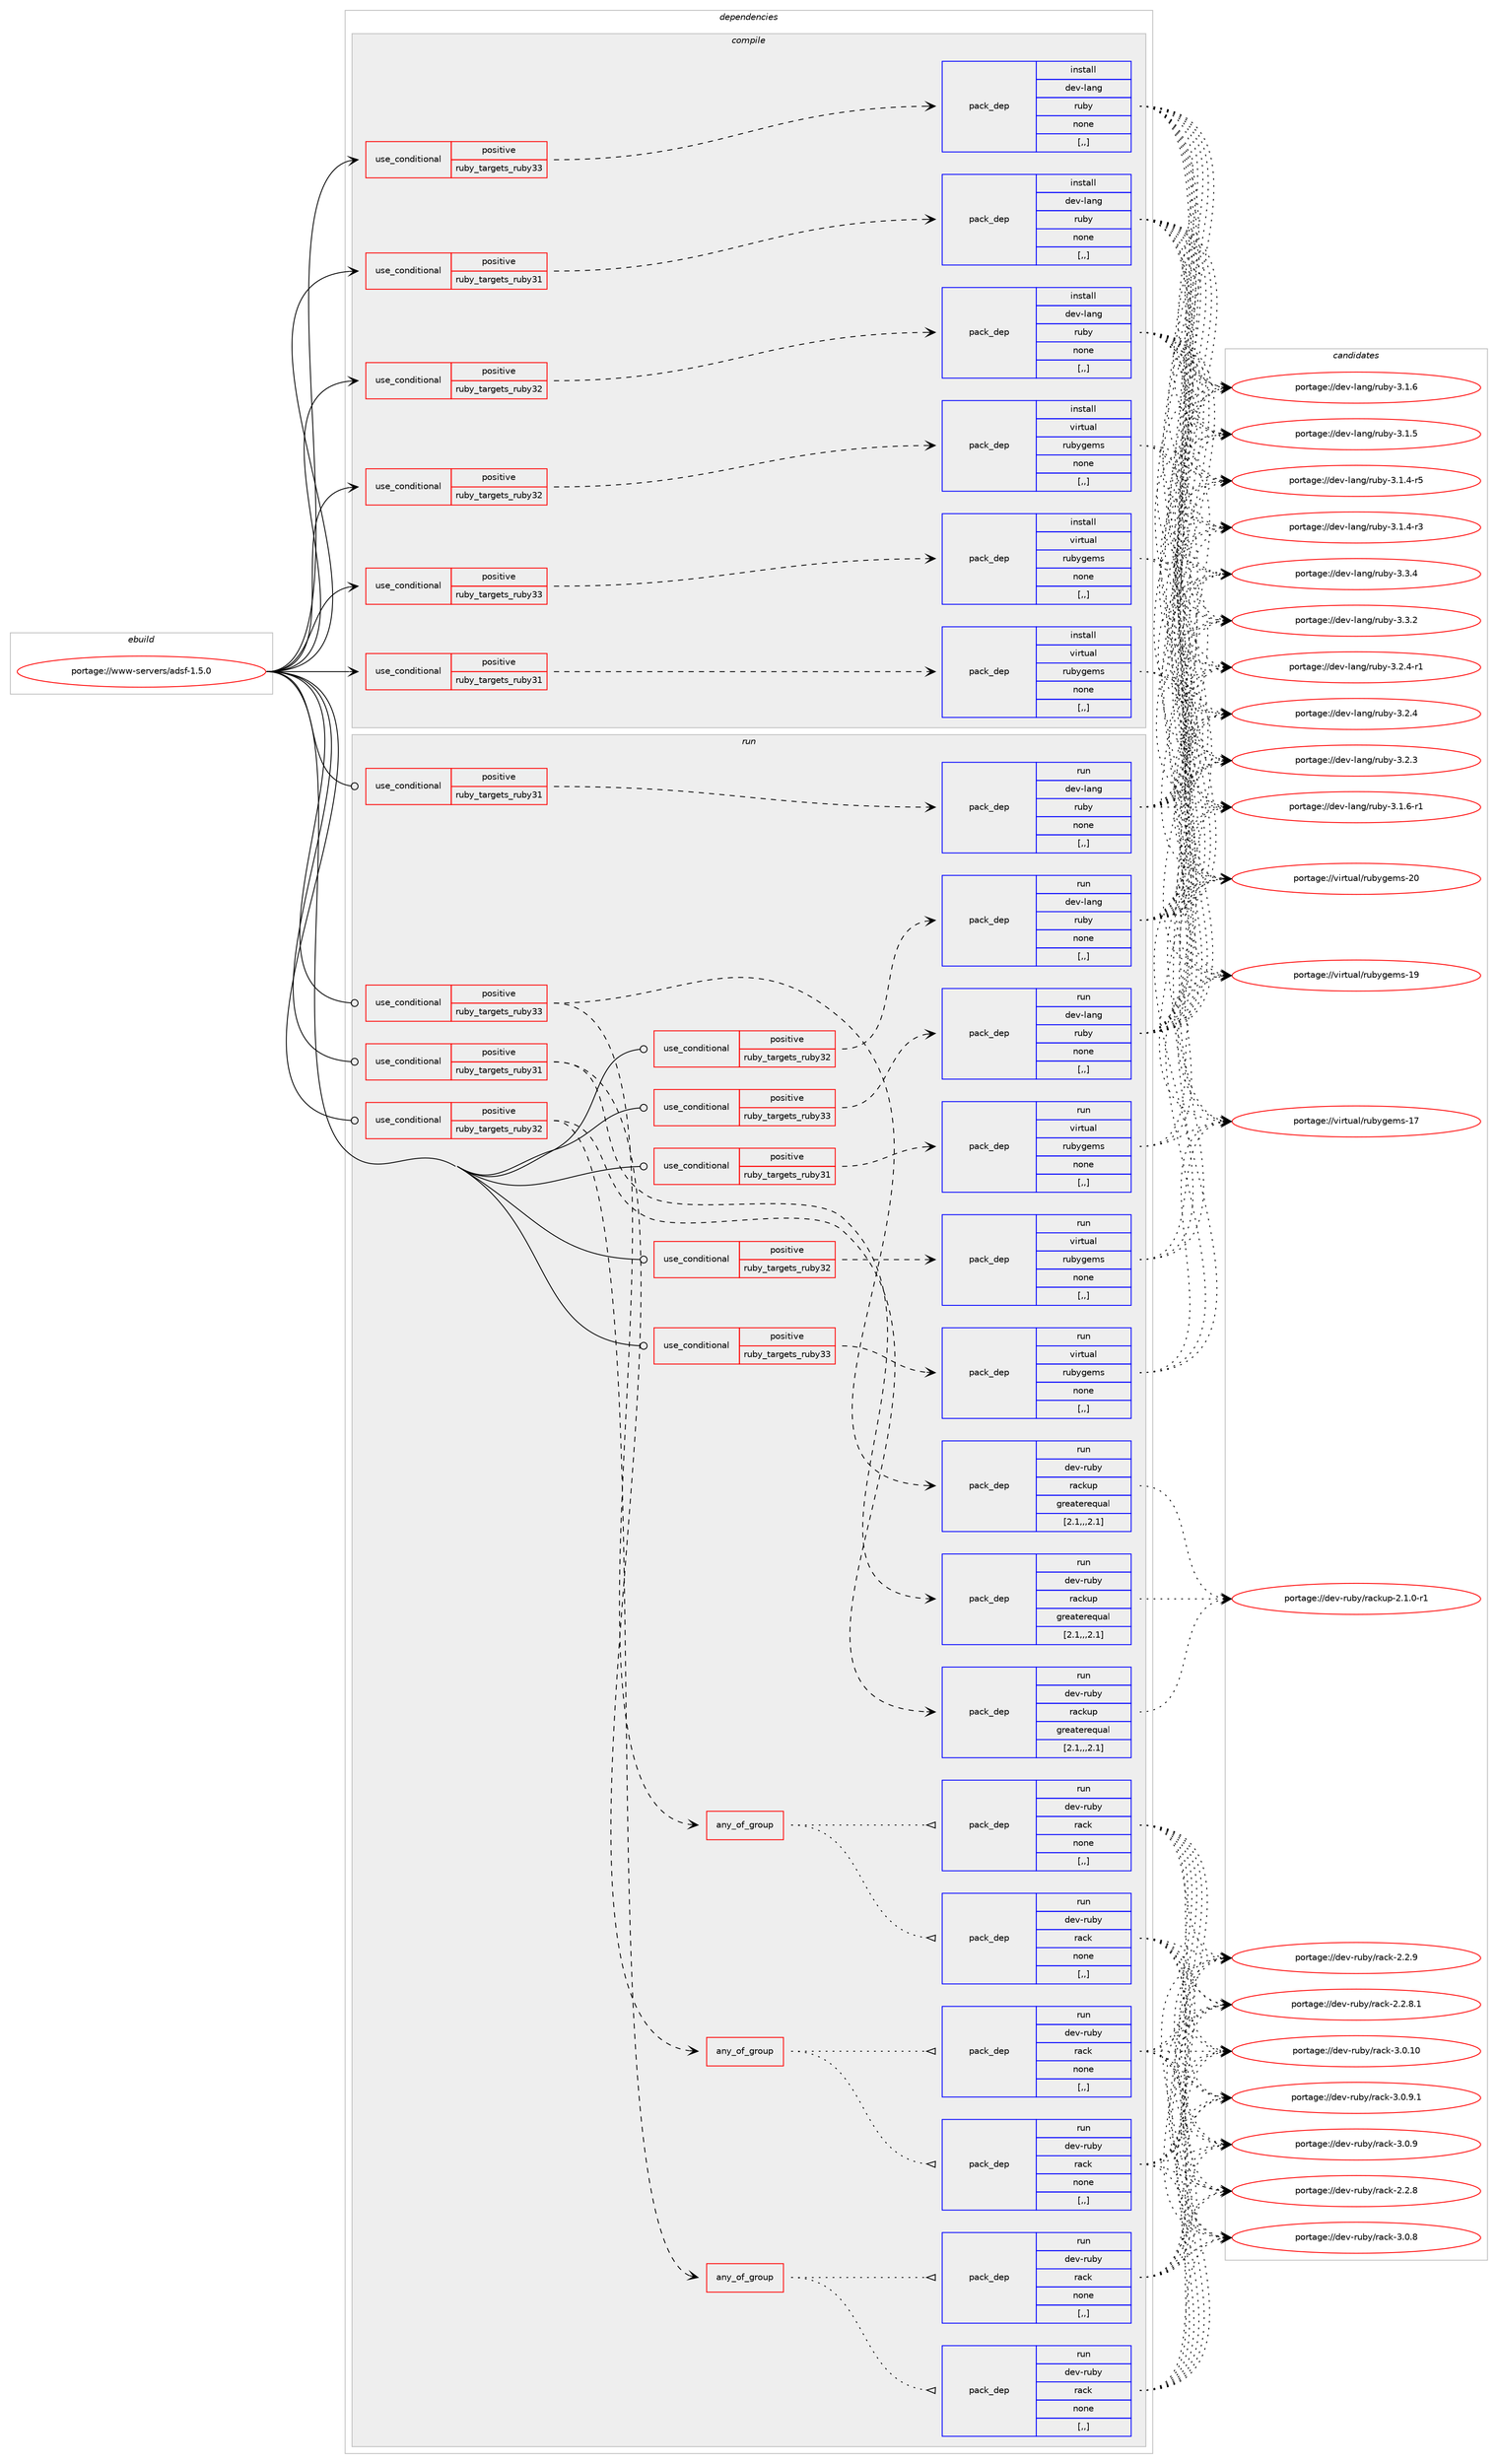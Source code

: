 digraph prolog {

# *************
# Graph options
# *************

newrank=true;
concentrate=true;
compound=true;
graph [rankdir=LR,fontname=Helvetica,fontsize=10,ranksep=1.5];#, ranksep=2.5, nodesep=0.2];
edge  [arrowhead=vee];
node  [fontname=Helvetica,fontsize=10];

# **********
# The ebuild
# **********

subgraph cluster_leftcol {
color=gray;
label=<<i>ebuild</i>>;
id [label="portage://www-servers/adsf-1.5.0", color=red, width=4, href="../www-servers/adsf-1.5.0.svg"];
}

# ****************
# The dependencies
# ****************

subgraph cluster_midcol {
color=gray;
label=<<i>dependencies</i>>;
subgraph cluster_compile {
fillcolor="#eeeeee";
style=filled;
label=<<i>compile</i>>;
subgraph cond119677 {
dependency449873 [label=<<TABLE BORDER="0" CELLBORDER="1" CELLSPACING="0" CELLPADDING="4"><TR><TD ROWSPAN="3" CELLPADDING="10">use_conditional</TD></TR><TR><TD>positive</TD></TR><TR><TD>ruby_targets_ruby31</TD></TR></TABLE>>, shape=none, color=red];
subgraph pack326844 {
dependency449874 [label=<<TABLE BORDER="0" CELLBORDER="1" CELLSPACING="0" CELLPADDING="4" WIDTH="220"><TR><TD ROWSPAN="6" CELLPADDING="30">pack_dep</TD></TR><TR><TD WIDTH="110">install</TD></TR><TR><TD>dev-lang</TD></TR><TR><TD>ruby</TD></TR><TR><TD>none</TD></TR><TR><TD>[,,]</TD></TR></TABLE>>, shape=none, color=blue];
}
dependency449873:e -> dependency449874:w [weight=20,style="dashed",arrowhead="vee"];
}
id:e -> dependency449873:w [weight=20,style="solid",arrowhead="vee"];
subgraph cond119678 {
dependency449875 [label=<<TABLE BORDER="0" CELLBORDER="1" CELLSPACING="0" CELLPADDING="4"><TR><TD ROWSPAN="3" CELLPADDING="10">use_conditional</TD></TR><TR><TD>positive</TD></TR><TR><TD>ruby_targets_ruby31</TD></TR></TABLE>>, shape=none, color=red];
subgraph pack326845 {
dependency449876 [label=<<TABLE BORDER="0" CELLBORDER="1" CELLSPACING="0" CELLPADDING="4" WIDTH="220"><TR><TD ROWSPAN="6" CELLPADDING="30">pack_dep</TD></TR><TR><TD WIDTH="110">install</TD></TR><TR><TD>virtual</TD></TR><TR><TD>rubygems</TD></TR><TR><TD>none</TD></TR><TR><TD>[,,]</TD></TR></TABLE>>, shape=none, color=blue];
}
dependency449875:e -> dependency449876:w [weight=20,style="dashed",arrowhead="vee"];
}
id:e -> dependency449875:w [weight=20,style="solid",arrowhead="vee"];
subgraph cond119679 {
dependency449877 [label=<<TABLE BORDER="0" CELLBORDER="1" CELLSPACING="0" CELLPADDING="4"><TR><TD ROWSPAN="3" CELLPADDING="10">use_conditional</TD></TR><TR><TD>positive</TD></TR><TR><TD>ruby_targets_ruby32</TD></TR></TABLE>>, shape=none, color=red];
subgraph pack326846 {
dependency449878 [label=<<TABLE BORDER="0" CELLBORDER="1" CELLSPACING="0" CELLPADDING="4" WIDTH="220"><TR><TD ROWSPAN="6" CELLPADDING="30">pack_dep</TD></TR><TR><TD WIDTH="110">install</TD></TR><TR><TD>dev-lang</TD></TR><TR><TD>ruby</TD></TR><TR><TD>none</TD></TR><TR><TD>[,,]</TD></TR></TABLE>>, shape=none, color=blue];
}
dependency449877:e -> dependency449878:w [weight=20,style="dashed",arrowhead="vee"];
}
id:e -> dependency449877:w [weight=20,style="solid",arrowhead="vee"];
subgraph cond119680 {
dependency449879 [label=<<TABLE BORDER="0" CELLBORDER="1" CELLSPACING="0" CELLPADDING="4"><TR><TD ROWSPAN="3" CELLPADDING="10">use_conditional</TD></TR><TR><TD>positive</TD></TR><TR><TD>ruby_targets_ruby32</TD></TR></TABLE>>, shape=none, color=red];
subgraph pack326847 {
dependency449880 [label=<<TABLE BORDER="0" CELLBORDER="1" CELLSPACING="0" CELLPADDING="4" WIDTH="220"><TR><TD ROWSPAN="6" CELLPADDING="30">pack_dep</TD></TR><TR><TD WIDTH="110">install</TD></TR><TR><TD>virtual</TD></TR><TR><TD>rubygems</TD></TR><TR><TD>none</TD></TR><TR><TD>[,,]</TD></TR></TABLE>>, shape=none, color=blue];
}
dependency449879:e -> dependency449880:w [weight=20,style="dashed",arrowhead="vee"];
}
id:e -> dependency449879:w [weight=20,style="solid",arrowhead="vee"];
subgraph cond119681 {
dependency449881 [label=<<TABLE BORDER="0" CELLBORDER="1" CELLSPACING="0" CELLPADDING="4"><TR><TD ROWSPAN="3" CELLPADDING="10">use_conditional</TD></TR><TR><TD>positive</TD></TR><TR><TD>ruby_targets_ruby33</TD></TR></TABLE>>, shape=none, color=red];
subgraph pack326848 {
dependency449882 [label=<<TABLE BORDER="0" CELLBORDER="1" CELLSPACING="0" CELLPADDING="4" WIDTH="220"><TR><TD ROWSPAN="6" CELLPADDING="30">pack_dep</TD></TR><TR><TD WIDTH="110">install</TD></TR><TR><TD>dev-lang</TD></TR><TR><TD>ruby</TD></TR><TR><TD>none</TD></TR><TR><TD>[,,]</TD></TR></TABLE>>, shape=none, color=blue];
}
dependency449881:e -> dependency449882:w [weight=20,style="dashed",arrowhead="vee"];
}
id:e -> dependency449881:w [weight=20,style="solid",arrowhead="vee"];
subgraph cond119682 {
dependency449883 [label=<<TABLE BORDER="0" CELLBORDER="1" CELLSPACING="0" CELLPADDING="4"><TR><TD ROWSPAN="3" CELLPADDING="10">use_conditional</TD></TR><TR><TD>positive</TD></TR><TR><TD>ruby_targets_ruby33</TD></TR></TABLE>>, shape=none, color=red];
subgraph pack326849 {
dependency449884 [label=<<TABLE BORDER="0" CELLBORDER="1" CELLSPACING="0" CELLPADDING="4" WIDTH="220"><TR><TD ROWSPAN="6" CELLPADDING="30">pack_dep</TD></TR><TR><TD WIDTH="110">install</TD></TR><TR><TD>virtual</TD></TR><TR><TD>rubygems</TD></TR><TR><TD>none</TD></TR><TR><TD>[,,]</TD></TR></TABLE>>, shape=none, color=blue];
}
dependency449883:e -> dependency449884:w [weight=20,style="dashed",arrowhead="vee"];
}
id:e -> dependency449883:w [weight=20,style="solid",arrowhead="vee"];
}
subgraph cluster_compileandrun {
fillcolor="#eeeeee";
style=filled;
label=<<i>compile and run</i>>;
}
subgraph cluster_run {
fillcolor="#eeeeee";
style=filled;
label=<<i>run</i>>;
subgraph cond119683 {
dependency449885 [label=<<TABLE BORDER="0" CELLBORDER="1" CELLSPACING="0" CELLPADDING="4"><TR><TD ROWSPAN="3" CELLPADDING="10">use_conditional</TD></TR><TR><TD>positive</TD></TR><TR><TD>ruby_targets_ruby31</TD></TR></TABLE>>, shape=none, color=red];
subgraph any3112 {
dependency449886 [label=<<TABLE BORDER="0" CELLBORDER="1" CELLSPACING="0" CELLPADDING="4"><TR><TD CELLPADDING="10">any_of_group</TD></TR></TABLE>>, shape=none, color=red];subgraph pack326850 {
dependency449887 [label=<<TABLE BORDER="0" CELLBORDER="1" CELLSPACING="0" CELLPADDING="4" WIDTH="220"><TR><TD ROWSPAN="6" CELLPADDING="30">pack_dep</TD></TR><TR><TD WIDTH="110">run</TD></TR><TR><TD>dev-ruby</TD></TR><TR><TD>rack</TD></TR><TR><TD>none</TD></TR><TR><TD>[,,]</TD></TR></TABLE>>, shape=none, color=blue];
}
dependency449886:e -> dependency449887:w [weight=20,style="dotted",arrowhead="oinv"];
subgraph pack326851 {
dependency449888 [label=<<TABLE BORDER="0" CELLBORDER="1" CELLSPACING="0" CELLPADDING="4" WIDTH="220"><TR><TD ROWSPAN="6" CELLPADDING="30">pack_dep</TD></TR><TR><TD WIDTH="110">run</TD></TR><TR><TD>dev-ruby</TD></TR><TR><TD>rack</TD></TR><TR><TD>none</TD></TR><TR><TD>[,,]</TD></TR></TABLE>>, shape=none, color=blue];
}
dependency449886:e -> dependency449888:w [weight=20,style="dotted",arrowhead="oinv"];
}
dependency449885:e -> dependency449886:w [weight=20,style="dashed",arrowhead="vee"];
subgraph pack326852 {
dependency449889 [label=<<TABLE BORDER="0" CELLBORDER="1" CELLSPACING="0" CELLPADDING="4" WIDTH="220"><TR><TD ROWSPAN="6" CELLPADDING="30">pack_dep</TD></TR><TR><TD WIDTH="110">run</TD></TR><TR><TD>dev-ruby</TD></TR><TR><TD>rackup</TD></TR><TR><TD>greaterequal</TD></TR><TR><TD>[2.1,,,2.1]</TD></TR></TABLE>>, shape=none, color=blue];
}
dependency449885:e -> dependency449889:w [weight=20,style="dashed",arrowhead="vee"];
}
id:e -> dependency449885:w [weight=20,style="solid",arrowhead="odot"];
subgraph cond119684 {
dependency449890 [label=<<TABLE BORDER="0" CELLBORDER="1" CELLSPACING="0" CELLPADDING="4"><TR><TD ROWSPAN="3" CELLPADDING="10">use_conditional</TD></TR><TR><TD>positive</TD></TR><TR><TD>ruby_targets_ruby31</TD></TR></TABLE>>, shape=none, color=red];
subgraph pack326853 {
dependency449891 [label=<<TABLE BORDER="0" CELLBORDER="1" CELLSPACING="0" CELLPADDING="4" WIDTH="220"><TR><TD ROWSPAN="6" CELLPADDING="30">pack_dep</TD></TR><TR><TD WIDTH="110">run</TD></TR><TR><TD>dev-lang</TD></TR><TR><TD>ruby</TD></TR><TR><TD>none</TD></TR><TR><TD>[,,]</TD></TR></TABLE>>, shape=none, color=blue];
}
dependency449890:e -> dependency449891:w [weight=20,style="dashed",arrowhead="vee"];
}
id:e -> dependency449890:w [weight=20,style="solid",arrowhead="odot"];
subgraph cond119685 {
dependency449892 [label=<<TABLE BORDER="0" CELLBORDER="1" CELLSPACING="0" CELLPADDING="4"><TR><TD ROWSPAN="3" CELLPADDING="10">use_conditional</TD></TR><TR><TD>positive</TD></TR><TR><TD>ruby_targets_ruby31</TD></TR></TABLE>>, shape=none, color=red];
subgraph pack326854 {
dependency449893 [label=<<TABLE BORDER="0" CELLBORDER="1" CELLSPACING="0" CELLPADDING="4" WIDTH="220"><TR><TD ROWSPAN="6" CELLPADDING="30">pack_dep</TD></TR><TR><TD WIDTH="110">run</TD></TR><TR><TD>virtual</TD></TR><TR><TD>rubygems</TD></TR><TR><TD>none</TD></TR><TR><TD>[,,]</TD></TR></TABLE>>, shape=none, color=blue];
}
dependency449892:e -> dependency449893:w [weight=20,style="dashed",arrowhead="vee"];
}
id:e -> dependency449892:w [weight=20,style="solid",arrowhead="odot"];
subgraph cond119686 {
dependency449894 [label=<<TABLE BORDER="0" CELLBORDER="1" CELLSPACING="0" CELLPADDING="4"><TR><TD ROWSPAN="3" CELLPADDING="10">use_conditional</TD></TR><TR><TD>positive</TD></TR><TR><TD>ruby_targets_ruby32</TD></TR></TABLE>>, shape=none, color=red];
subgraph any3113 {
dependency449895 [label=<<TABLE BORDER="0" CELLBORDER="1" CELLSPACING="0" CELLPADDING="4"><TR><TD CELLPADDING="10">any_of_group</TD></TR></TABLE>>, shape=none, color=red];subgraph pack326855 {
dependency449896 [label=<<TABLE BORDER="0" CELLBORDER="1" CELLSPACING="0" CELLPADDING="4" WIDTH="220"><TR><TD ROWSPAN="6" CELLPADDING="30">pack_dep</TD></TR><TR><TD WIDTH="110">run</TD></TR><TR><TD>dev-ruby</TD></TR><TR><TD>rack</TD></TR><TR><TD>none</TD></TR><TR><TD>[,,]</TD></TR></TABLE>>, shape=none, color=blue];
}
dependency449895:e -> dependency449896:w [weight=20,style="dotted",arrowhead="oinv"];
subgraph pack326856 {
dependency449897 [label=<<TABLE BORDER="0" CELLBORDER="1" CELLSPACING="0" CELLPADDING="4" WIDTH="220"><TR><TD ROWSPAN="6" CELLPADDING="30">pack_dep</TD></TR><TR><TD WIDTH="110">run</TD></TR><TR><TD>dev-ruby</TD></TR><TR><TD>rack</TD></TR><TR><TD>none</TD></TR><TR><TD>[,,]</TD></TR></TABLE>>, shape=none, color=blue];
}
dependency449895:e -> dependency449897:w [weight=20,style="dotted",arrowhead="oinv"];
}
dependency449894:e -> dependency449895:w [weight=20,style="dashed",arrowhead="vee"];
subgraph pack326857 {
dependency449898 [label=<<TABLE BORDER="0" CELLBORDER="1" CELLSPACING="0" CELLPADDING="4" WIDTH="220"><TR><TD ROWSPAN="6" CELLPADDING="30">pack_dep</TD></TR><TR><TD WIDTH="110">run</TD></TR><TR><TD>dev-ruby</TD></TR><TR><TD>rackup</TD></TR><TR><TD>greaterequal</TD></TR><TR><TD>[2.1,,,2.1]</TD></TR></TABLE>>, shape=none, color=blue];
}
dependency449894:e -> dependency449898:w [weight=20,style="dashed",arrowhead="vee"];
}
id:e -> dependency449894:w [weight=20,style="solid",arrowhead="odot"];
subgraph cond119687 {
dependency449899 [label=<<TABLE BORDER="0" CELLBORDER="1" CELLSPACING="0" CELLPADDING="4"><TR><TD ROWSPAN="3" CELLPADDING="10">use_conditional</TD></TR><TR><TD>positive</TD></TR><TR><TD>ruby_targets_ruby32</TD></TR></TABLE>>, shape=none, color=red];
subgraph pack326858 {
dependency449900 [label=<<TABLE BORDER="0" CELLBORDER="1" CELLSPACING="0" CELLPADDING="4" WIDTH="220"><TR><TD ROWSPAN="6" CELLPADDING="30">pack_dep</TD></TR><TR><TD WIDTH="110">run</TD></TR><TR><TD>dev-lang</TD></TR><TR><TD>ruby</TD></TR><TR><TD>none</TD></TR><TR><TD>[,,]</TD></TR></TABLE>>, shape=none, color=blue];
}
dependency449899:e -> dependency449900:w [weight=20,style="dashed",arrowhead="vee"];
}
id:e -> dependency449899:w [weight=20,style="solid",arrowhead="odot"];
subgraph cond119688 {
dependency449901 [label=<<TABLE BORDER="0" CELLBORDER="1" CELLSPACING="0" CELLPADDING="4"><TR><TD ROWSPAN="3" CELLPADDING="10">use_conditional</TD></TR><TR><TD>positive</TD></TR><TR><TD>ruby_targets_ruby32</TD></TR></TABLE>>, shape=none, color=red];
subgraph pack326859 {
dependency449902 [label=<<TABLE BORDER="0" CELLBORDER="1" CELLSPACING="0" CELLPADDING="4" WIDTH="220"><TR><TD ROWSPAN="6" CELLPADDING="30">pack_dep</TD></TR><TR><TD WIDTH="110">run</TD></TR><TR><TD>virtual</TD></TR><TR><TD>rubygems</TD></TR><TR><TD>none</TD></TR><TR><TD>[,,]</TD></TR></TABLE>>, shape=none, color=blue];
}
dependency449901:e -> dependency449902:w [weight=20,style="dashed",arrowhead="vee"];
}
id:e -> dependency449901:w [weight=20,style="solid",arrowhead="odot"];
subgraph cond119689 {
dependency449903 [label=<<TABLE BORDER="0" CELLBORDER="1" CELLSPACING="0" CELLPADDING="4"><TR><TD ROWSPAN="3" CELLPADDING="10">use_conditional</TD></TR><TR><TD>positive</TD></TR><TR><TD>ruby_targets_ruby33</TD></TR></TABLE>>, shape=none, color=red];
subgraph any3114 {
dependency449904 [label=<<TABLE BORDER="0" CELLBORDER="1" CELLSPACING="0" CELLPADDING="4"><TR><TD CELLPADDING="10">any_of_group</TD></TR></TABLE>>, shape=none, color=red];subgraph pack326860 {
dependency449905 [label=<<TABLE BORDER="0" CELLBORDER="1" CELLSPACING="0" CELLPADDING="4" WIDTH="220"><TR><TD ROWSPAN="6" CELLPADDING="30">pack_dep</TD></TR><TR><TD WIDTH="110">run</TD></TR><TR><TD>dev-ruby</TD></TR><TR><TD>rack</TD></TR><TR><TD>none</TD></TR><TR><TD>[,,]</TD></TR></TABLE>>, shape=none, color=blue];
}
dependency449904:e -> dependency449905:w [weight=20,style="dotted",arrowhead="oinv"];
subgraph pack326861 {
dependency449906 [label=<<TABLE BORDER="0" CELLBORDER="1" CELLSPACING="0" CELLPADDING="4" WIDTH="220"><TR><TD ROWSPAN="6" CELLPADDING="30">pack_dep</TD></TR><TR><TD WIDTH="110">run</TD></TR><TR><TD>dev-ruby</TD></TR><TR><TD>rack</TD></TR><TR><TD>none</TD></TR><TR><TD>[,,]</TD></TR></TABLE>>, shape=none, color=blue];
}
dependency449904:e -> dependency449906:w [weight=20,style="dotted",arrowhead="oinv"];
}
dependency449903:e -> dependency449904:w [weight=20,style="dashed",arrowhead="vee"];
subgraph pack326862 {
dependency449907 [label=<<TABLE BORDER="0" CELLBORDER="1" CELLSPACING="0" CELLPADDING="4" WIDTH="220"><TR><TD ROWSPAN="6" CELLPADDING="30">pack_dep</TD></TR><TR><TD WIDTH="110">run</TD></TR><TR><TD>dev-ruby</TD></TR><TR><TD>rackup</TD></TR><TR><TD>greaterequal</TD></TR><TR><TD>[2.1,,,2.1]</TD></TR></TABLE>>, shape=none, color=blue];
}
dependency449903:e -> dependency449907:w [weight=20,style="dashed",arrowhead="vee"];
}
id:e -> dependency449903:w [weight=20,style="solid",arrowhead="odot"];
subgraph cond119690 {
dependency449908 [label=<<TABLE BORDER="0" CELLBORDER="1" CELLSPACING="0" CELLPADDING="4"><TR><TD ROWSPAN="3" CELLPADDING="10">use_conditional</TD></TR><TR><TD>positive</TD></TR><TR><TD>ruby_targets_ruby33</TD></TR></TABLE>>, shape=none, color=red];
subgraph pack326863 {
dependency449909 [label=<<TABLE BORDER="0" CELLBORDER="1" CELLSPACING="0" CELLPADDING="4" WIDTH="220"><TR><TD ROWSPAN="6" CELLPADDING="30">pack_dep</TD></TR><TR><TD WIDTH="110">run</TD></TR><TR><TD>dev-lang</TD></TR><TR><TD>ruby</TD></TR><TR><TD>none</TD></TR><TR><TD>[,,]</TD></TR></TABLE>>, shape=none, color=blue];
}
dependency449908:e -> dependency449909:w [weight=20,style="dashed",arrowhead="vee"];
}
id:e -> dependency449908:w [weight=20,style="solid",arrowhead="odot"];
subgraph cond119691 {
dependency449910 [label=<<TABLE BORDER="0" CELLBORDER="1" CELLSPACING="0" CELLPADDING="4"><TR><TD ROWSPAN="3" CELLPADDING="10">use_conditional</TD></TR><TR><TD>positive</TD></TR><TR><TD>ruby_targets_ruby33</TD></TR></TABLE>>, shape=none, color=red];
subgraph pack326864 {
dependency449911 [label=<<TABLE BORDER="0" CELLBORDER="1" CELLSPACING="0" CELLPADDING="4" WIDTH="220"><TR><TD ROWSPAN="6" CELLPADDING="30">pack_dep</TD></TR><TR><TD WIDTH="110">run</TD></TR><TR><TD>virtual</TD></TR><TR><TD>rubygems</TD></TR><TR><TD>none</TD></TR><TR><TD>[,,]</TD></TR></TABLE>>, shape=none, color=blue];
}
dependency449910:e -> dependency449911:w [weight=20,style="dashed",arrowhead="vee"];
}
id:e -> dependency449910:w [weight=20,style="solid",arrowhead="odot"];
}
}

# **************
# The candidates
# **************

subgraph cluster_choices {
rank=same;
color=gray;
label=<<i>candidates</i>>;

subgraph choice326844 {
color=black;
nodesep=1;
choice10010111845108971101034711411798121455146514652 [label="portage://dev-lang/ruby-3.3.4", color=red, width=4,href="../dev-lang/ruby-3.3.4.svg"];
choice10010111845108971101034711411798121455146514650 [label="portage://dev-lang/ruby-3.3.2", color=red, width=4,href="../dev-lang/ruby-3.3.2.svg"];
choice100101118451089711010347114117981214551465046524511449 [label="portage://dev-lang/ruby-3.2.4-r1", color=red, width=4,href="../dev-lang/ruby-3.2.4-r1.svg"];
choice10010111845108971101034711411798121455146504652 [label="portage://dev-lang/ruby-3.2.4", color=red, width=4,href="../dev-lang/ruby-3.2.4.svg"];
choice10010111845108971101034711411798121455146504651 [label="portage://dev-lang/ruby-3.2.3", color=red, width=4,href="../dev-lang/ruby-3.2.3.svg"];
choice100101118451089711010347114117981214551464946544511449 [label="portage://dev-lang/ruby-3.1.6-r1", color=red, width=4,href="../dev-lang/ruby-3.1.6-r1.svg"];
choice10010111845108971101034711411798121455146494654 [label="portage://dev-lang/ruby-3.1.6", color=red, width=4,href="../dev-lang/ruby-3.1.6.svg"];
choice10010111845108971101034711411798121455146494653 [label="portage://dev-lang/ruby-3.1.5", color=red, width=4,href="../dev-lang/ruby-3.1.5.svg"];
choice100101118451089711010347114117981214551464946524511453 [label="portage://dev-lang/ruby-3.1.4-r5", color=red, width=4,href="../dev-lang/ruby-3.1.4-r5.svg"];
choice100101118451089711010347114117981214551464946524511451 [label="portage://dev-lang/ruby-3.1.4-r3", color=red, width=4,href="../dev-lang/ruby-3.1.4-r3.svg"];
dependency449874:e -> choice10010111845108971101034711411798121455146514652:w [style=dotted,weight="100"];
dependency449874:e -> choice10010111845108971101034711411798121455146514650:w [style=dotted,weight="100"];
dependency449874:e -> choice100101118451089711010347114117981214551465046524511449:w [style=dotted,weight="100"];
dependency449874:e -> choice10010111845108971101034711411798121455146504652:w [style=dotted,weight="100"];
dependency449874:e -> choice10010111845108971101034711411798121455146504651:w [style=dotted,weight="100"];
dependency449874:e -> choice100101118451089711010347114117981214551464946544511449:w [style=dotted,weight="100"];
dependency449874:e -> choice10010111845108971101034711411798121455146494654:w [style=dotted,weight="100"];
dependency449874:e -> choice10010111845108971101034711411798121455146494653:w [style=dotted,weight="100"];
dependency449874:e -> choice100101118451089711010347114117981214551464946524511453:w [style=dotted,weight="100"];
dependency449874:e -> choice100101118451089711010347114117981214551464946524511451:w [style=dotted,weight="100"];
}
subgraph choice326845 {
color=black;
nodesep=1;
choice118105114116117971084711411798121103101109115455048 [label="portage://virtual/rubygems-20", color=red, width=4,href="../virtual/rubygems-20.svg"];
choice118105114116117971084711411798121103101109115454957 [label="portage://virtual/rubygems-19", color=red, width=4,href="../virtual/rubygems-19.svg"];
choice118105114116117971084711411798121103101109115454955 [label="portage://virtual/rubygems-17", color=red, width=4,href="../virtual/rubygems-17.svg"];
dependency449876:e -> choice118105114116117971084711411798121103101109115455048:w [style=dotted,weight="100"];
dependency449876:e -> choice118105114116117971084711411798121103101109115454957:w [style=dotted,weight="100"];
dependency449876:e -> choice118105114116117971084711411798121103101109115454955:w [style=dotted,weight="100"];
}
subgraph choice326846 {
color=black;
nodesep=1;
choice10010111845108971101034711411798121455146514652 [label="portage://dev-lang/ruby-3.3.4", color=red, width=4,href="../dev-lang/ruby-3.3.4.svg"];
choice10010111845108971101034711411798121455146514650 [label="portage://dev-lang/ruby-3.3.2", color=red, width=4,href="../dev-lang/ruby-3.3.2.svg"];
choice100101118451089711010347114117981214551465046524511449 [label="portage://dev-lang/ruby-3.2.4-r1", color=red, width=4,href="../dev-lang/ruby-3.2.4-r1.svg"];
choice10010111845108971101034711411798121455146504652 [label="portage://dev-lang/ruby-3.2.4", color=red, width=4,href="../dev-lang/ruby-3.2.4.svg"];
choice10010111845108971101034711411798121455146504651 [label="portage://dev-lang/ruby-3.2.3", color=red, width=4,href="../dev-lang/ruby-3.2.3.svg"];
choice100101118451089711010347114117981214551464946544511449 [label="portage://dev-lang/ruby-3.1.6-r1", color=red, width=4,href="../dev-lang/ruby-3.1.6-r1.svg"];
choice10010111845108971101034711411798121455146494654 [label="portage://dev-lang/ruby-3.1.6", color=red, width=4,href="../dev-lang/ruby-3.1.6.svg"];
choice10010111845108971101034711411798121455146494653 [label="portage://dev-lang/ruby-3.1.5", color=red, width=4,href="../dev-lang/ruby-3.1.5.svg"];
choice100101118451089711010347114117981214551464946524511453 [label="portage://dev-lang/ruby-3.1.4-r5", color=red, width=4,href="../dev-lang/ruby-3.1.4-r5.svg"];
choice100101118451089711010347114117981214551464946524511451 [label="portage://dev-lang/ruby-3.1.4-r3", color=red, width=4,href="../dev-lang/ruby-3.1.4-r3.svg"];
dependency449878:e -> choice10010111845108971101034711411798121455146514652:w [style=dotted,weight="100"];
dependency449878:e -> choice10010111845108971101034711411798121455146514650:w [style=dotted,weight="100"];
dependency449878:e -> choice100101118451089711010347114117981214551465046524511449:w [style=dotted,weight="100"];
dependency449878:e -> choice10010111845108971101034711411798121455146504652:w [style=dotted,weight="100"];
dependency449878:e -> choice10010111845108971101034711411798121455146504651:w [style=dotted,weight="100"];
dependency449878:e -> choice100101118451089711010347114117981214551464946544511449:w [style=dotted,weight="100"];
dependency449878:e -> choice10010111845108971101034711411798121455146494654:w [style=dotted,weight="100"];
dependency449878:e -> choice10010111845108971101034711411798121455146494653:w [style=dotted,weight="100"];
dependency449878:e -> choice100101118451089711010347114117981214551464946524511453:w [style=dotted,weight="100"];
dependency449878:e -> choice100101118451089711010347114117981214551464946524511451:w [style=dotted,weight="100"];
}
subgraph choice326847 {
color=black;
nodesep=1;
choice118105114116117971084711411798121103101109115455048 [label="portage://virtual/rubygems-20", color=red, width=4,href="../virtual/rubygems-20.svg"];
choice118105114116117971084711411798121103101109115454957 [label="portage://virtual/rubygems-19", color=red, width=4,href="../virtual/rubygems-19.svg"];
choice118105114116117971084711411798121103101109115454955 [label="portage://virtual/rubygems-17", color=red, width=4,href="../virtual/rubygems-17.svg"];
dependency449880:e -> choice118105114116117971084711411798121103101109115455048:w [style=dotted,weight="100"];
dependency449880:e -> choice118105114116117971084711411798121103101109115454957:w [style=dotted,weight="100"];
dependency449880:e -> choice118105114116117971084711411798121103101109115454955:w [style=dotted,weight="100"];
}
subgraph choice326848 {
color=black;
nodesep=1;
choice10010111845108971101034711411798121455146514652 [label="portage://dev-lang/ruby-3.3.4", color=red, width=4,href="../dev-lang/ruby-3.3.4.svg"];
choice10010111845108971101034711411798121455146514650 [label="portage://dev-lang/ruby-3.3.2", color=red, width=4,href="../dev-lang/ruby-3.3.2.svg"];
choice100101118451089711010347114117981214551465046524511449 [label="portage://dev-lang/ruby-3.2.4-r1", color=red, width=4,href="../dev-lang/ruby-3.2.4-r1.svg"];
choice10010111845108971101034711411798121455146504652 [label="portage://dev-lang/ruby-3.2.4", color=red, width=4,href="../dev-lang/ruby-3.2.4.svg"];
choice10010111845108971101034711411798121455146504651 [label="portage://dev-lang/ruby-3.2.3", color=red, width=4,href="../dev-lang/ruby-3.2.3.svg"];
choice100101118451089711010347114117981214551464946544511449 [label="portage://dev-lang/ruby-3.1.6-r1", color=red, width=4,href="../dev-lang/ruby-3.1.6-r1.svg"];
choice10010111845108971101034711411798121455146494654 [label="portage://dev-lang/ruby-3.1.6", color=red, width=4,href="../dev-lang/ruby-3.1.6.svg"];
choice10010111845108971101034711411798121455146494653 [label="portage://dev-lang/ruby-3.1.5", color=red, width=4,href="../dev-lang/ruby-3.1.5.svg"];
choice100101118451089711010347114117981214551464946524511453 [label="portage://dev-lang/ruby-3.1.4-r5", color=red, width=4,href="../dev-lang/ruby-3.1.4-r5.svg"];
choice100101118451089711010347114117981214551464946524511451 [label="portage://dev-lang/ruby-3.1.4-r3", color=red, width=4,href="../dev-lang/ruby-3.1.4-r3.svg"];
dependency449882:e -> choice10010111845108971101034711411798121455146514652:w [style=dotted,weight="100"];
dependency449882:e -> choice10010111845108971101034711411798121455146514650:w [style=dotted,weight="100"];
dependency449882:e -> choice100101118451089711010347114117981214551465046524511449:w [style=dotted,weight="100"];
dependency449882:e -> choice10010111845108971101034711411798121455146504652:w [style=dotted,weight="100"];
dependency449882:e -> choice10010111845108971101034711411798121455146504651:w [style=dotted,weight="100"];
dependency449882:e -> choice100101118451089711010347114117981214551464946544511449:w [style=dotted,weight="100"];
dependency449882:e -> choice10010111845108971101034711411798121455146494654:w [style=dotted,weight="100"];
dependency449882:e -> choice10010111845108971101034711411798121455146494653:w [style=dotted,weight="100"];
dependency449882:e -> choice100101118451089711010347114117981214551464946524511453:w [style=dotted,weight="100"];
dependency449882:e -> choice100101118451089711010347114117981214551464946524511451:w [style=dotted,weight="100"];
}
subgraph choice326849 {
color=black;
nodesep=1;
choice118105114116117971084711411798121103101109115455048 [label="portage://virtual/rubygems-20", color=red, width=4,href="../virtual/rubygems-20.svg"];
choice118105114116117971084711411798121103101109115454957 [label="portage://virtual/rubygems-19", color=red, width=4,href="../virtual/rubygems-19.svg"];
choice118105114116117971084711411798121103101109115454955 [label="portage://virtual/rubygems-17", color=red, width=4,href="../virtual/rubygems-17.svg"];
dependency449884:e -> choice118105114116117971084711411798121103101109115455048:w [style=dotted,weight="100"];
dependency449884:e -> choice118105114116117971084711411798121103101109115454957:w [style=dotted,weight="100"];
dependency449884:e -> choice118105114116117971084711411798121103101109115454955:w [style=dotted,weight="100"];
}
subgraph choice326850 {
color=black;
nodesep=1;
choice100101118451141179812147114979910745514648464948 [label="portage://dev-ruby/rack-3.0.10", color=red, width=4,href="../dev-ruby/rack-3.0.10.svg"];
choice10010111845114117981214711497991074551464846574649 [label="portage://dev-ruby/rack-3.0.9.1", color=red, width=4,href="../dev-ruby/rack-3.0.9.1.svg"];
choice1001011184511411798121471149799107455146484657 [label="portage://dev-ruby/rack-3.0.9", color=red, width=4,href="../dev-ruby/rack-3.0.9.svg"];
choice1001011184511411798121471149799107455146484656 [label="portage://dev-ruby/rack-3.0.8", color=red, width=4,href="../dev-ruby/rack-3.0.8.svg"];
choice1001011184511411798121471149799107455046504657 [label="portage://dev-ruby/rack-2.2.9", color=red, width=4,href="../dev-ruby/rack-2.2.9.svg"];
choice10010111845114117981214711497991074550465046564649 [label="portage://dev-ruby/rack-2.2.8.1", color=red, width=4,href="../dev-ruby/rack-2.2.8.1.svg"];
choice1001011184511411798121471149799107455046504656 [label="portage://dev-ruby/rack-2.2.8", color=red, width=4,href="../dev-ruby/rack-2.2.8.svg"];
dependency449887:e -> choice100101118451141179812147114979910745514648464948:w [style=dotted,weight="100"];
dependency449887:e -> choice10010111845114117981214711497991074551464846574649:w [style=dotted,weight="100"];
dependency449887:e -> choice1001011184511411798121471149799107455146484657:w [style=dotted,weight="100"];
dependency449887:e -> choice1001011184511411798121471149799107455146484656:w [style=dotted,weight="100"];
dependency449887:e -> choice1001011184511411798121471149799107455046504657:w [style=dotted,weight="100"];
dependency449887:e -> choice10010111845114117981214711497991074550465046564649:w [style=dotted,weight="100"];
dependency449887:e -> choice1001011184511411798121471149799107455046504656:w [style=dotted,weight="100"];
}
subgraph choice326851 {
color=black;
nodesep=1;
choice100101118451141179812147114979910745514648464948 [label="portage://dev-ruby/rack-3.0.10", color=red, width=4,href="../dev-ruby/rack-3.0.10.svg"];
choice10010111845114117981214711497991074551464846574649 [label="portage://dev-ruby/rack-3.0.9.1", color=red, width=4,href="../dev-ruby/rack-3.0.9.1.svg"];
choice1001011184511411798121471149799107455146484657 [label="portage://dev-ruby/rack-3.0.9", color=red, width=4,href="../dev-ruby/rack-3.0.9.svg"];
choice1001011184511411798121471149799107455146484656 [label="portage://dev-ruby/rack-3.0.8", color=red, width=4,href="../dev-ruby/rack-3.0.8.svg"];
choice1001011184511411798121471149799107455046504657 [label="portage://dev-ruby/rack-2.2.9", color=red, width=4,href="../dev-ruby/rack-2.2.9.svg"];
choice10010111845114117981214711497991074550465046564649 [label="portage://dev-ruby/rack-2.2.8.1", color=red, width=4,href="../dev-ruby/rack-2.2.8.1.svg"];
choice1001011184511411798121471149799107455046504656 [label="portage://dev-ruby/rack-2.2.8", color=red, width=4,href="../dev-ruby/rack-2.2.8.svg"];
dependency449888:e -> choice100101118451141179812147114979910745514648464948:w [style=dotted,weight="100"];
dependency449888:e -> choice10010111845114117981214711497991074551464846574649:w [style=dotted,weight="100"];
dependency449888:e -> choice1001011184511411798121471149799107455146484657:w [style=dotted,weight="100"];
dependency449888:e -> choice1001011184511411798121471149799107455146484656:w [style=dotted,weight="100"];
dependency449888:e -> choice1001011184511411798121471149799107455046504657:w [style=dotted,weight="100"];
dependency449888:e -> choice10010111845114117981214711497991074550465046564649:w [style=dotted,weight="100"];
dependency449888:e -> choice1001011184511411798121471149799107455046504656:w [style=dotted,weight="100"];
}
subgraph choice326852 {
color=black;
nodesep=1;
choice10010111845114117981214711497991071171124550464946484511449 [label="portage://dev-ruby/rackup-2.1.0-r1", color=red, width=4,href="../dev-ruby/rackup-2.1.0-r1.svg"];
dependency449889:e -> choice10010111845114117981214711497991071171124550464946484511449:w [style=dotted,weight="100"];
}
subgraph choice326853 {
color=black;
nodesep=1;
choice10010111845108971101034711411798121455146514652 [label="portage://dev-lang/ruby-3.3.4", color=red, width=4,href="../dev-lang/ruby-3.3.4.svg"];
choice10010111845108971101034711411798121455146514650 [label="portage://dev-lang/ruby-3.3.2", color=red, width=4,href="../dev-lang/ruby-3.3.2.svg"];
choice100101118451089711010347114117981214551465046524511449 [label="portage://dev-lang/ruby-3.2.4-r1", color=red, width=4,href="../dev-lang/ruby-3.2.4-r1.svg"];
choice10010111845108971101034711411798121455146504652 [label="portage://dev-lang/ruby-3.2.4", color=red, width=4,href="../dev-lang/ruby-3.2.4.svg"];
choice10010111845108971101034711411798121455146504651 [label="portage://dev-lang/ruby-3.2.3", color=red, width=4,href="../dev-lang/ruby-3.2.3.svg"];
choice100101118451089711010347114117981214551464946544511449 [label="portage://dev-lang/ruby-3.1.6-r1", color=red, width=4,href="../dev-lang/ruby-3.1.6-r1.svg"];
choice10010111845108971101034711411798121455146494654 [label="portage://dev-lang/ruby-3.1.6", color=red, width=4,href="../dev-lang/ruby-3.1.6.svg"];
choice10010111845108971101034711411798121455146494653 [label="portage://dev-lang/ruby-3.1.5", color=red, width=4,href="../dev-lang/ruby-3.1.5.svg"];
choice100101118451089711010347114117981214551464946524511453 [label="portage://dev-lang/ruby-3.1.4-r5", color=red, width=4,href="../dev-lang/ruby-3.1.4-r5.svg"];
choice100101118451089711010347114117981214551464946524511451 [label="portage://dev-lang/ruby-3.1.4-r3", color=red, width=4,href="../dev-lang/ruby-3.1.4-r3.svg"];
dependency449891:e -> choice10010111845108971101034711411798121455146514652:w [style=dotted,weight="100"];
dependency449891:e -> choice10010111845108971101034711411798121455146514650:w [style=dotted,weight="100"];
dependency449891:e -> choice100101118451089711010347114117981214551465046524511449:w [style=dotted,weight="100"];
dependency449891:e -> choice10010111845108971101034711411798121455146504652:w [style=dotted,weight="100"];
dependency449891:e -> choice10010111845108971101034711411798121455146504651:w [style=dotted,weight="100"];
dependency449891:e -> choice100101118451089711010347114117981214551464946544511449:w [style=dotted,weight="100"];
dependency449891:e -> choice10010111845108971101034711411798121455146494654:w [style=dotted,weight="100"];
dependency449891:e -> choice10010111845108971101034711411798121455146494653:w [style=dotted,weight="100"];
dependency449891:e -> choice100101118451089711010347114117981214551464946524511453:w [style=dotted,weight="100"];
dependency449891:e -> choice100101118451089711010347114117981214551464946524511451:w [style=dotted,weight="100"];
}
subgraph choice326854 {
color=black;
nodesep=1;
choice118105114116117971084711411798121103101109115455048 [label="portage://virtual/rubygems-20", color=red, width=4,href="../virtual/rubygems-20.svg"];
choice118105114116117971084711411798121103101109115454957 [label="portage://virtual/rubygems-19", color=red, width=4,href="../virtual/rubygems-19.svg"];
choice118105114116117971084711411798121103101109115454955 [label="portage://virtual/rubygems-17", color=red, width=4,href="../virtual/rubygems-17.svg"];
dependency449893:e -> choice118105114116117971084711411798121103101109115455048:w [style=dotted,weight="100"];
dependency449893:e -> choice118105114116117971084711411798121103101109115454957:w [style=dotted,weight="100"];
dependency449893:e -> choice118105114116117971084711411798121103101109115454955:w [style=dotted,weight="100"];
}
subgraph choice326855 {
color=black;
nodesep=1;
choice100101118451141179812147114979910745514648464948 [label="portage://dev-ruby/rack-3.0.10", color=red, width=4,href="../dev-ruby/rack-3.0.10.svg"];
choice10010111845114117981214711497991074551464846574649 [label="portage://dev-ruby/rack-3.0.9.1", color=red, width=4,href="../dev-ruby/rack-3.0.9.1.svg"];
choice1001011184511411798121471149799107455146484657 [label="portage://dev-ruby/rack-3.0.9", color=red, width=4,href="../dev-ruby/rack-3.0.9.svg"];
choice1001011184511411798121471149799107455146484656 [label="portage://dev-ruby/rack-3.0.8", color=red, width=4,href="../dev-ruby/rack-3.0.8.svg"];
choice1001011184511411798121471149799107455046504657 [label="portage://dev-ruby/rack-2.2.9", color=red, width=4,href="../dev-ruby/rack-2.2.9.svg"];
choice10010111845114117981214711497991074550465046564649 [label="portage://dev-ruby/rack-2.2.8.1", color=red, width=4,href="../dev-ruby/rack-2.2.8.1.svg"];
choice1001011184511411798121471149799107455046504656 [label="portage://dev-ruby/rack-2.2.8", color=red, width=4,href="../dev-ruby/rack-2.2.8.svg"];
dependency449896:e -> choice100101118451141179812147114979910745514648464948:w [style=dotted,weight="100"];
dependency449896:e -> choice10010111845114117981214711497991074551464846574649:w [style=dotted,weight="100"];
dependency449896:e -> choice1001011184511411798121471149799107455146484657:w [style=dotted,weight="100"];
dependency449896:e -> choice1001011184511411798121471149799107455146484656:w [style=dotted,weight="100"];
dependency449896:e -> choice1001011184511411798121471149799107455046504657:w [style=dotted,weight="100"];
dependency449896:e -> choice10010111845114117981214711497991074550465046564649:w [style=dotted,weight="100"];
dependency449896:e -> choice1001011184511411798121471149799107455046504656:w [style=dotted,weight="100"];
}
subgraph choice326856 {
color=black;
nodesep=1;
choice100101118451141179812147114979910745514648464948 [label="portage://dev-ruby/rack-3.0.10", color=red, width=4,href="../dev-ruby/rack-3.0.10.svg"];
choice10010111845114117981214711497991074551464846574649 [label="portage://dev-ruby/rack-3.0.9.1", color=red, width=4,href="../dev-ruby/rack-3.0.9.1.svg"];
choice1001011184511411798121471149799107455146484657 [label="portage://dev-ruby/rack-3.0.9", color=red, width=4,href="../dev-ruby/rack-3.0.9.svg"];
choice1001011184511411798121471149799107455146484656 [label="portage://dev-ruby/rack-3.0.8", color=red, width=4,href="../dev-ruby/rack-3.0.8.svg"];
choice1001011184511411798121471149799107455046504657 [label="portage://dev-ruby/rack-2.2.9", color=red, width=4,href="../dev-ruby/rack-2.2.9.svg"];
choice10010111845114117981214711497991074550465046564649 [label="portage://dev-ruby/rack-2.2.8.1", color=red, width=4,href="../dev-ruby/rack-2.2.8.1.svg"];
choice1001011184511411798121471149799107455046504656 [label="portage://dev-ruby/rack-2.2.8", color=red, width=4,href="../dev-ruby/rack-2.2.8.svg"];
dependency449897:e -> choice100101118451141179812147114979910745514648464948:w [style=dotted,weight="100"];
dependency449897:e -> choice10010111845114117981214711497991074551464846574649:w [style=dotted,weight="100"];
dependency449897:e -> choice1001011184511411798121471149799107455146484657:w [style=dotted,weight="100"];
dependency449897:e -> choice1001011184511411798121471149799107455146484656:w [style=dotted,weight="100"];
dependency449897:e -> choice1001011184511411798121471149799107455046504657:w [style=dotted,weight="100"];
dependency449897:e -> choice10010111845114117981214711497991074550465046564649:w [style=dotted,weight="100"];
dependency449897:e -> choice1001011184511411798121471149799107455046504656:w [style=dotted,weight="100"];
}
subgraph choice326857 {
color=black;
nodesep=1;
choice10010111845114117981214711497991071171124550464946484511449 [label="portage://dev-ruby/rackup-2.1.0-r1", color=red, width=4,href="../dev-ruby/rackup-2.1.0-r1.svg"];
dependency449898:e -> choice10010111845114117981214711497991071171124550464946484511449:w [style=dotted,weight="100"];
}
subgraph choice326858 {
color=black;
nodesep=1;
choice10010111845108971101034711411798121455146514652 [label="portage://dev-lang/ruby-3.3.4", color=red, width=4,href="../dev-lang/ruby-3.3.4.svg"];
choice10010111845108971101034711411798121455146514650 [label="portage://dev-lang/ruby-3.3.2", color=red, width=4,href="../dev-lang/ruby-3.3.2.svg"];
choice100101118451089711010347114117981214551465046524511449 [label="portage://dev-lang/ruby-3.2.4-r1", color=red, width=4,href="../dev-lang/ruby-3.2.4-r1.svg"];
choice10010111845108971101034711411798121455146504652 [label="portage://dev-lang/ruby-3.2.4", color=red, width=4,href="../dev-lang/ruby-3.2.4.svg"];
choice10010111845108971101034711411798121455146504651 [label="portage://dev-lang/ruby-3.2.3", color=red, width=4,href="../dev-lang/ruby-3.2.3.svg"];
choice100101118451089711010347114117981214551464946544511449 [label="portage://dev-lang/ruby-3.1.6-r1", color=red, width=4,href="../dev-lang/ruby-3.1.6-r1.svg"];
choice10010111845108971101034711411798121455146494654 [label="portage://dev-lang/ruby-3.1.6", color=red, width=4,href="../dev-lang/ruby-3.1.6.svg"];
choice10010111845108971101034711411798121455146494653 [label="portage://dev-lang/ruby-3.1.5", color=red, width=4,href="../dev-lang/ruby-3.1.5.svg"];
choice100101118451089711010347114117981214551464946524511453 [label="portage://dev-lang/ruby-3.1.4-r5", color=red, width=4,href="../dev-lang/ruby-3.1.4-r5.svg"];
choice100101118451089711010347114117981214551464946524511451 [label="portage://dev-lang/ruby-3.1.4-r3", color=red, width=4,href="../dev-lang/ruby-3.1.4-r3.svg"];
dependency449900:e -> choice10010111845108971101034711411798121455146514652:w [style=dotted,weight="100"];
dependency449900:e -> choice10010111845108971101034711411798121455146514650:w [style=dotted,weight="100"];
dependency449900:e -> choice100101118451089711010347114117981214551465046524511449:w [style=dotted,weight="100"];
dependency449900:e -> choice10010111845108971101034711411798121455146504652:w [style=dotted,weight="100"];
dependency449900:e -> choice10010111845108971101034711411798121455146504651:w [style=dotted,weight="100"];
dependency449900:e -> choice100101118451089711010347114117981214551464946544511449:w [style=dotted,weight="100"];
dependency449900:e -> choice10010111845108971101034711411798121455146494654:w [style=dotted,weight="100"];
dependency449900:e -> choice10010111845108971101034711411798121455146494653:w [style=dotted,weight="100"];
dependency449900:e -> choice100101118451089711010347114117981214551464946524511453:w [style=dotted,weight="100"];
dependency449900:e -> choice100101118451089711010347114117981214551464946524511451:w [style=dotted,weight="100"];
}
subgraph choice326859 {
color=black;
nodesep=1;
choice118105114116117971084711411798121103101109115455048 [label="portage://virtual/rubygems-20", color=red, width=4,href="../virtual/rubygems-20.svg"];
choice118105114116117971084711411798121103101109115454957 [label="portage://virtual/rubygems-19", color=red, width=4,href="../virtual/rubygems-19.svg"];
choice118105114116117971084711411798121103101109115454955 [label="portage://virtual/rubygems-17", color=red, width=4,href="../virtual/rubygems-17.svg"];
dependency449902:e -> choice118105114116117971084711411798121103101109115455048:w [style=dotted,weight="100"];
dependency449902:e -> choice118105114116117971084711411798121103101109115454957:w [style=dotted,weight="100"];
dependency449902:e -> choice118105114116117971084711411798121103101109115454955:w [style=dotted,weight="100"];
}
subgraph choice326860 {
color=black;
nodesep=1;
choice100101118451141179812147114979910745514648464948 [label="portage://dev-ruby/rack-3.0.10", color=red, width=4,href="../dev-ruby/rack-3.0.10.svg"];
choice10010111845114117981214711497991074551464846574649 [label="portage://dev-ruby/rack-3.0.9.1", color=red, width=4,href="../dev-ruby/rack-3.0.9.1.svg"];
choice1001011184511411798121471149799107455146484657 [label="portage://dev-ruby/rack-3.0.9", color=red, width=4,href="../dev-ruby/rack-3.0.9.svg"];
choice1001011184511411798121471149799107455146484656 [label="portage://dev-ruby/rack-3.0.8", color=red, width=4,href="../dev-ruby/rack-3.0.8.svg"];
choice1001011184511411798121471149799107455046504657 [label="portage://dev-ruby/rack-2.2.9", color=red, width=4,href="../dev-ruby/rack-2.2.9.svg"];
choice10010111845114117981214711497991074550465046564649 [label="portage://dev-ruby/rack-2.2.8.1", color=red, width=4,href="../dev-ruby/rack-2.2.8.1.svg"];
choice1001011184511411798121471149799107455046504656 [label="portage://dev-ruby/rack-2.2.8", color=red, width=4,href="../dev-ruby/rack-2.2.8.svg"];
dependency449905:e -> choice100101118451141179812147114979910745514648464948:w [style=dotted,weight="100"];
dependency449905:e -> choice10010111845114117981214711497991074551464846574649:w [style=dotted,weight="100"];
dependency449905:e -> choice1001011184511411798121471149799107455146484657:w [style=dotted,weight="100"];
dependency449905:e -> choice1001011184511411798121471149799107455146484656:w [style=dotted,weight="100"];
dependency449905:e -> choice1001011184511411798121471149799107455046504657:w [style=dotted,weight="100"];
dependency449905:e -> choice10010111845114117981214711497991074550465046564649:w [style=dotted,weight="100"];
dependency449905:e -> choice1001011184511411798121471149799107455046504656:w [style=dotted,weight="100"];
}
subgraph choice326861 {
color=black;
nodesep=1;
choice100101118451141179812147114979910745514648464948 [label="portage://dev-ruby/rack-3.0.10", color=red, width=4,href="../dev-ruby/rack-3.0.10.svg"];
choice10010111845114117981214711497991074551464846574649 [label="portage://dev-ruby/rack-3.0.9.1", color=red, width=4,href="../dev-ruby/rack-3.0.9.1.svg"];
choice1001011184511411798121471149799107455146484657 [label="portage://dev-ruby/rack-3.0.9", color=red, width=4,href="../dev-ruby/rack-3.0.9.svg"];
choice1001011184511411798121471149799107455146484656 [label="portage://dev-ruby/rack-3.0.8", color=red, width=4,href="../dev-ruby/rack-3.0.8.svg"];
choice1001011184511411798121471149799107455046504657 [label="portage://dev-ruby/rack-2.2.9", color=red, width=4,href="../dev-ruby/rack-2.2.9.svg"];
choice10010111845114117981214711497991074550465046564649 [label="portage://dev-ruby/rack-2.2.8.1", color=red, width=4,href="../dev-ruby/rack-2.2.8.1.svg"];
choice1001011184511411798121471149799107455046504656 [label="portage://dev-ruby/rack-2.2.8", color=red, width=4,href="../dev-ruby/rack-2.2.8.svg"];
dependency449906:e -> choice100101118451141179812147114979910745514648464948:w [style=dotted,weight="100"];
dependency449906:e -> choice10010111845114117981214711497991074551464846574649:w [style=dotted,weight="100"];
dependency449906:e -> choice1001011184511411798121471149799107455146484657:w [style=dotted,weight="100"];
dependency449906:e -> choice1001011184511411798121471149799107455146484656:w [style=dotted,weight="100"];
dependency449906:e -> choice1001011184511411798121471149799107455046504657:w [style=dotted,weight="100"];
dependency449906:e -> choice10010111845114117981214711497991074550465046564649:w [style=dotted,weight="100"];
dependency449906:e -> choice1001011184511411798121471149799107455046504656:w [style=dotted,weight="100"];
}
subgraph choice326862 {
color=black;
nodesep=1;
choice10010111845114117981214711497991071171124550464946484511449 [label="portage://dev-ruby/rackup-2.1.0-r1", color=red, width=4,href="../dev-ruby/rackup-2.1.0-r1.svg"];
dependency449907:e -> choice10010111845114117981214711497991071171124550464946484511449:w [style=dotted,weight="100"];
}
subgraph choice326863 {
color=black;
nodesep=1;
choice10010111845108971101034711411798121455146514652 [label="portage://dev-lang/ruby-3.3.4", color=red, width=4,href="../dev-lang/ruby-3.3.4.svg"];
choice10010111845108971101034711411798121455146514650 [label="portage://dev-lang/ruby-3.3.2", color=red, width=4,href="../dev-lang/ruby-3.3.2.svg"];
choice100101118451089711010347114117981214551465046524511449 [label="portage://dev-lang/ruby-3.2.4-r1", color=red, width=4,href="../dev-lang/ruby-3.2.4-r1.svg"];
choice10010111845108971101034711411798121455146504652 [label="portage://dev-lang/ruby-3.2.4", color=red, width=4,href="../dev-lang/ruby-3.2.4.svg"];
choice10010111845108971101034711411798121455146504651 [label="portage://dev-lang/ruby-3.2.3", color=red, width=4,href="../dev-lang/ruby-3.2.3.svg"];
choice100101118451089711010347114117981214551464946544511449 [label="portage://dev-lang/ruby-3.1.6-r1", color=red, width=4,href="../dev-lang/ruby-3.1.6-r1.svg"];
choice10010111845108971101034711411798121455146494654 [label="portage://dev-lang/ruby-3.1.6", color=red, width=4,href="../dev-lang/ruby-3.1.6.svg"];
choice10010111845108971101034711411798121455146494653 [label="portage://dev-lang/ruby-3.1.5", color=red, width=4,href="../dev-lang/ruby-3.1.5.svg"];
choice100101118451089711010347114117981214551464946524511453 [label="portage://dev-lang/ruby-3.1.4-r5", color=red, width=4,href="../dev-lang/ruby-3.1.4-r5.svg"];
choice100101118451089711010347114117981214551464946524511451 [label="portage://dev-lang/ruby-3.1.4-r3", color=red, width=4,href="../dev-lang/ruby-3.1.4-r3.svg"];
dependency449909:e -> choice10010111845108971101034711411798121455146514652:w [style=dotted,weight="100"];
dependency449909:e -> choice10010111845108971101034711411798121455146514650:w [style=dotted,weight="100"];
dependency449909:e -> choice100101118451089711010347114117981214551465046524511449:w [style=dotted,weight="100"];
dependency449909:e -> choice10010111845108971101034711411798121455146504652:w [style=dotted,weight="100"];
dependency449909:e -> choice10010111845108971101034711411798121455146504651:w [style=dotted,weight="100"];
dependency449909:e -> choice100101118451089711010347114117981214551464946544511449:w [style=dotted,weight="100"];
dependency449909:e -> choice10010111845108971101034711411798121455146494654:w [style=dotted,weight="100"];
dependency449909:e -> choice10010111845108971101034711411798121455146494653:w [style=dotted,weight="100"];
dependency449909:e -> choice100101118451089711010347114117981214551464946524511453:w [style=dotted,weight="100"];
dependency449909:e -> choice100101118451089711010347114117981214551464946524511451:w [style=dotted,weight="100"];
}
subgraph choice326864 {
color=black;
nodesep=1;
choice118105114116117971084711411798121103101109115455048 [label="portage://virtual/rubygems-20", color=red, width=4,href="../virtual/rubygems-20.svg"];
choice118105114116117971084711411798121103101109115454957 [label="portage://virtual/rubygems-19", color=red, width=4,href="../virtual/rubygems-19.svg"];
choice118105114116117971084711411798121103101109115454955 [label="portage://virtual/rubygems-17", color=red, width=4,href="../virtual/rubygems-17.svg"];
dependency449911:e -> choice118105114116117971084711411798121103101109115455048:w [style=dotted,weight="100"];
dependency449911:e -> choice118105114116117971084711411798121103101109115454957:w [style=dotted,weight="100"];
dependency449911:e -> choice118105114116117971084711411798121103101109115454955:w [style=dotted,weight="100"];
}
}

}
